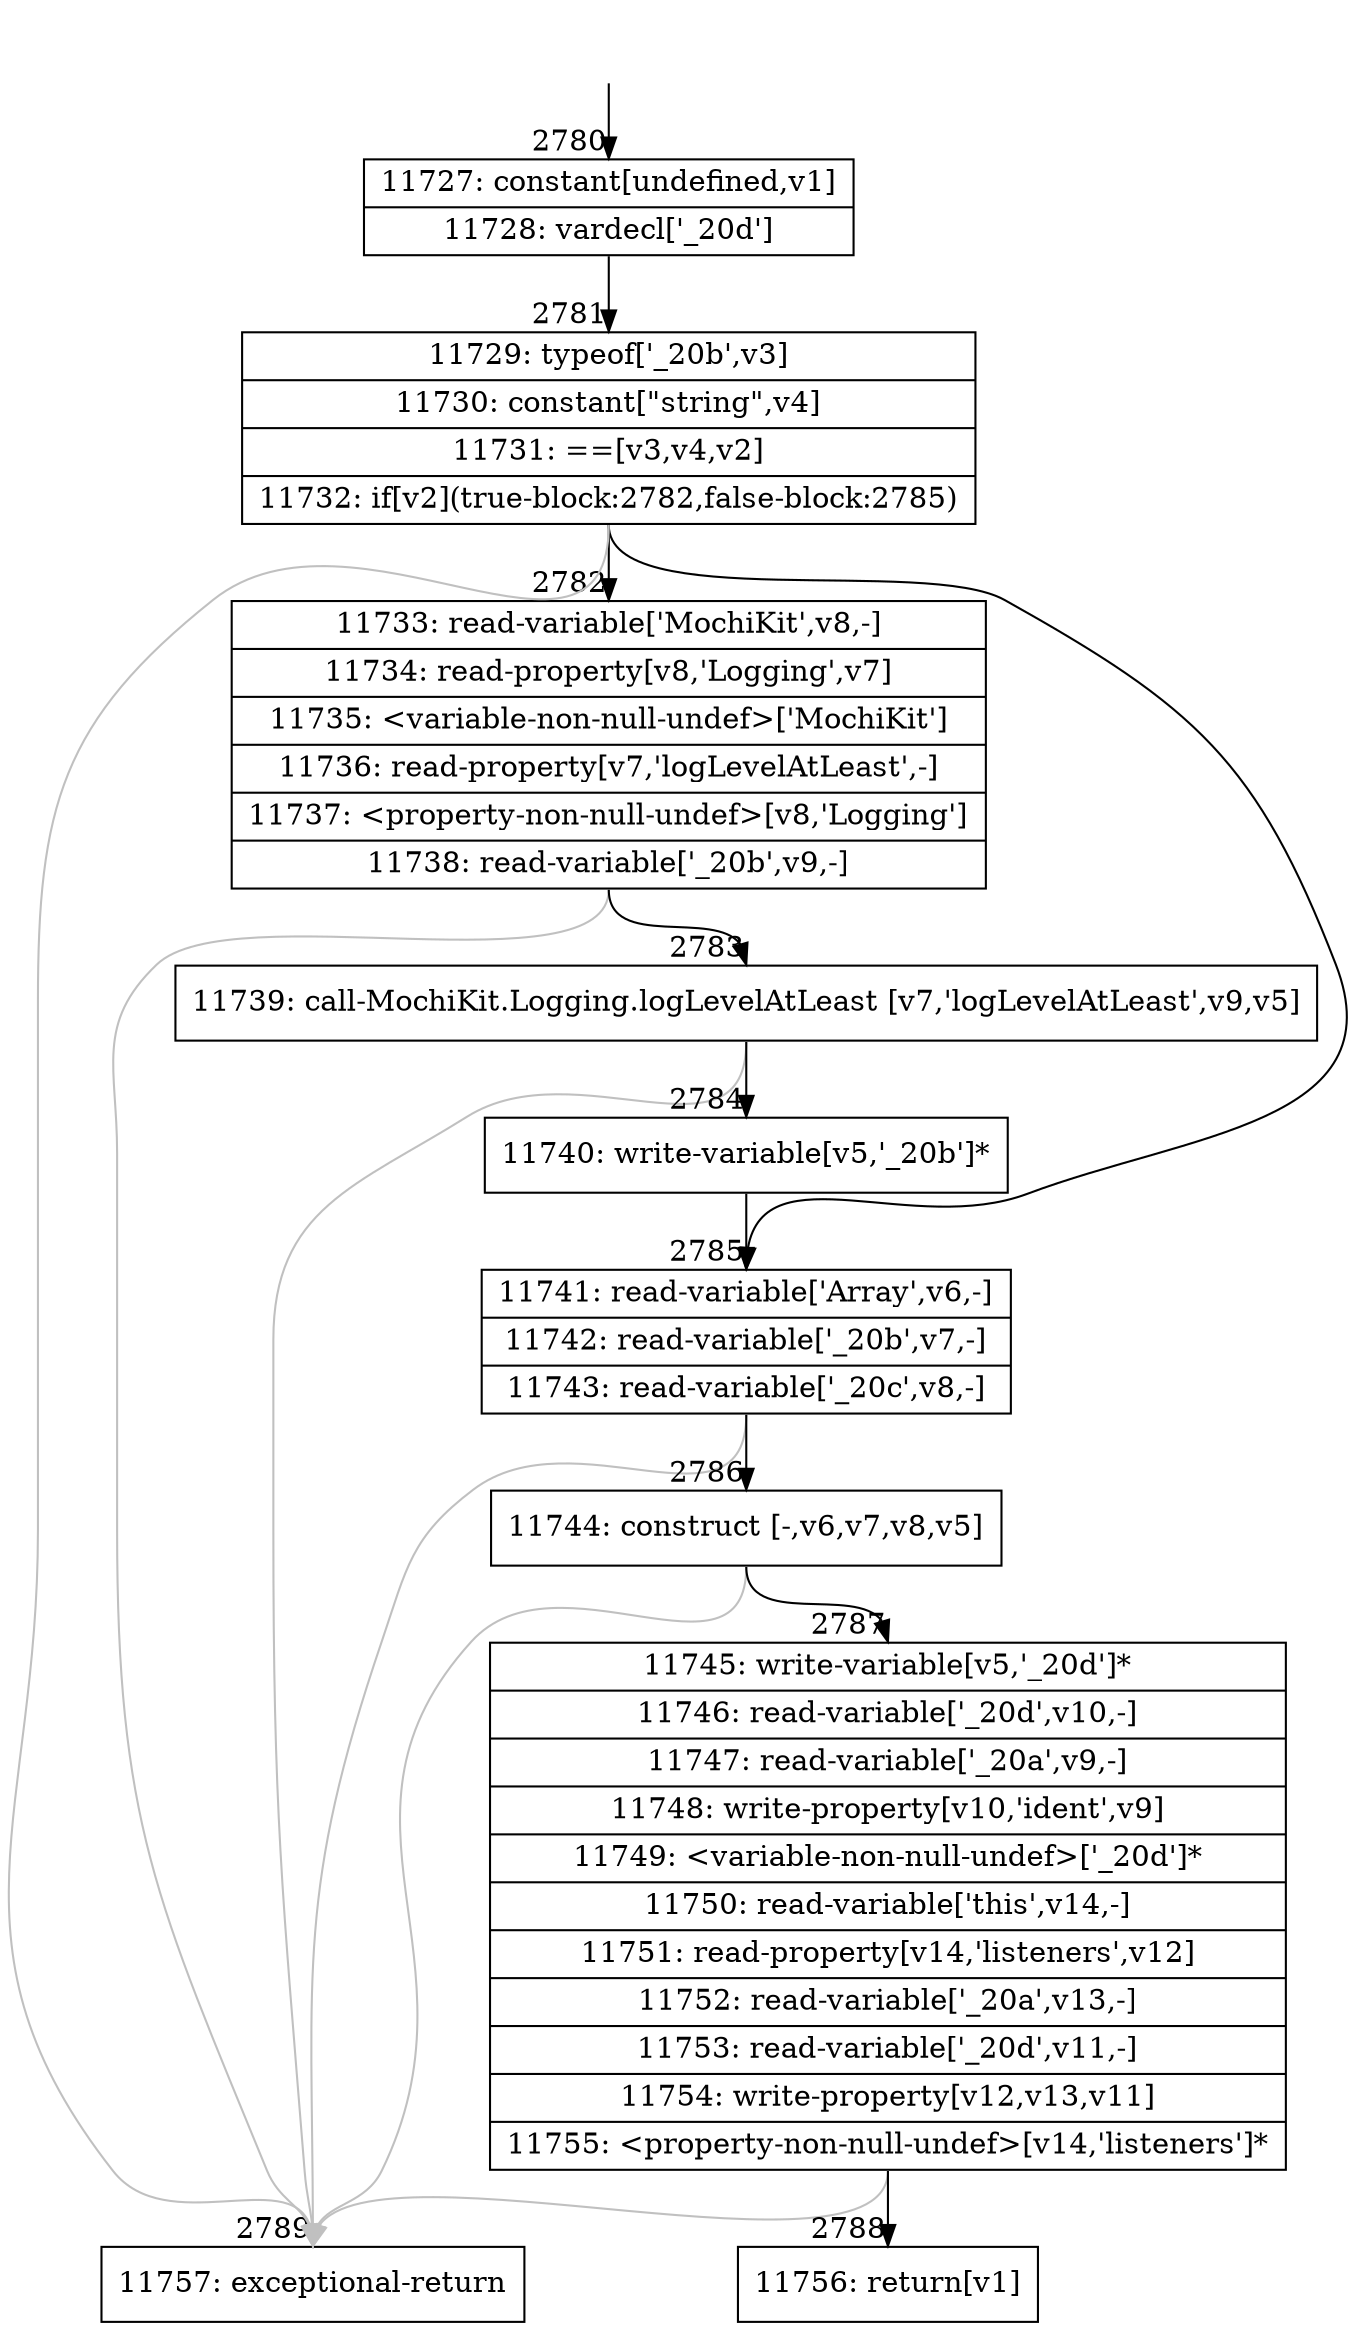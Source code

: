 digraph {
rankdir="TD"
BB_entry216[shape=none,label=""];
BB_entry216 -> BB2780 [tailport=s, headport=n, headlabel="    2780"]
BB2780 [shape=record label="{11727: constant[undefined,v1]|11728: vardecl['_20d']}" ] 
BB2780 -> BB2781 [tailport=s, headport=n, headlabel="      2781"]
BB2781 [shape=record label="{11729: typeof['_20b',v3]|11730: constant[\"string\",v4]|11731: ==[v3,v4,v2]|11732: if[v2](true-block:2782,false-block:2785)}" ] 
BB2781 -> BB2782 [tailport=s, headport=n, headlabel="      2782"]
BB2781 -> BB2785 [tailport=s, headport=n, headlabel="      2785"]
BB2781 -> BB2789 [tailport=s, headport=n, color=gray, headlabel="      2789"]
BB2782 [shape=record label="{11733: read-variable['MochiKit',v8,-]|11734: read-property[v8,'Logging',v7]|11735: \<variable-non-null-undef\>['MochiKit']|11736: read-property[v7,'logLevelAtLeast',-]|11737: \<property-non-null-undef\>[v8,'Logging']|11738: read-variable['_20b',v9,-]}" ] 
BB2782 -> BB2783 [tailport=s, headport=n, headlabel="      2783"]
BB2782 -> BB2789 [tailport=s, headport=n, color=gray]
BB2783 [shape=record label="{11739: call-MochiKit.Logging.logLevelAtLeast [v7,'logLevelAtLeast',v9,v5]}" ] 
BB2783 -> BB2784 [tailport=s, headport=n, headlabel="      2784"]
BB2783 -> BB2789 [tailport=s, headport=n, color=gray]
BB2784 [shape=record label="{11740: write-variable[v5,'_20b']*}" ] 
BB2784 -> BB2785 [tailport=s, headport=n]
BB2785 [shape=record label="{11741: read-variable['Array',v6,-]|11742: read-variable['_20b',v7,-]|11743: read-variable['_20c',v8,-]}" ] 
BB2785 -> BB2786 [tailport=s, headport=n, headlabel="      2786"]
BB2785 -> BB2789 [tailport=s, headport=n, color=gray]
BB2786 [shape=record label="{11744: construct [-,v6,v7,v8,v5]}" ] 
BB2786 -> BB2787 [tailport=s, headport=n, headlabel="      2787"]
BB2786 -> BB2789 [tailport=s, headport=n, color=gray]
BB2787 [shape=record label="{11745: write-variable[v5,'_20d']*|11746: read-variable['_20d',v10,-]|11747: read-variable['_20a',v9,-]|11748: write-property[v10,'ident',v9]|11749: \<variable-non-null-undef\>['_20d']*|11750: read-variable['this',v14,-]|11751: read-property[v14,'listeners',v12]|11752: read-variable['_20a',v13,-]|11753: read-variable['_20d',v11,-]|11754: write-property[v12,v13,v11]|11755: \<property-non-null-undef\>[v14,'listeners']*}" ] 
BB2787 -> BB2788 [tailport=s, headport=n, headlabel="      2788"]
BB2787 -> BB2789 [tailport=s, headport=n, color=gray]
BB2788 [shape=record label="{11756: return[v1]}" ] 
BB2789 [shape=record label="{11757: exceptional-return}" ] 
//#$~ 1789
}
